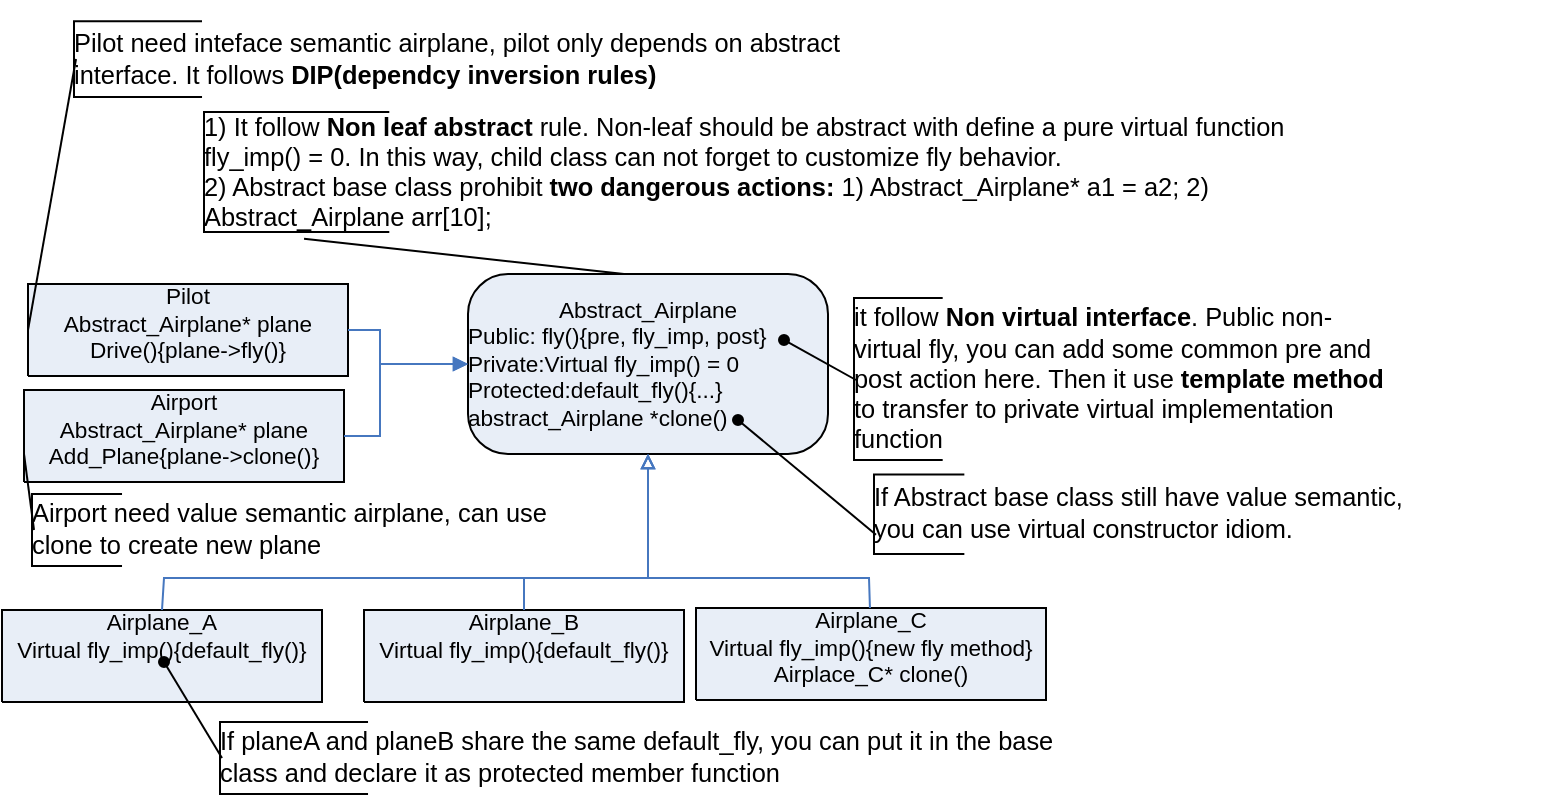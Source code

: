<mxfile version="24.7.7">
  <diagram name="Page-1" id="fh1axtZmVzxSYdbA5Mjn">
    <mxGraphModel dx="1368" dy="1097" grid="1" gridSize="10" guides="1" tooltips="1" connect="1" arrows="1" fold="1" page="1" pageScale="1" pageWidth="850" pageHeight="1100" math="0" shadow="0">
      <root>
        <mxCell id="0" />
        <mxCell id="1" parent="0" />
        <UserObject label="&lt;div style=&quot;font-size: 1px&quot;&gt;&lt;font style=&quot;font-size:11.29px;font-family:Arial;color:#000000;direction:ltr;letter-spacing:0px;line-height:120%;opacity:1&quot;&gt;Pilot&lt;br/&gt;Abstract_Airplane* plane&lt;br/&gt;Drive(){plane-&amp;gt;fly()}&lt;br/&gt;&lt;/font&gt;&lt;/div&gt;" tags="Background" id="XYvnZdJ8ciWCmqt0MnD7-5">
          <mxCell style="verticalAlign=top;align=center;overflow=width;vsdxID=8;fillColor=#e8eef7;gradientColor=none;shape=stencil(nZBLDoAgDERP0z3SIyjew0SURgSD+Lu9kMZoXLhwN9O+tukAlrNpJg1SzDH4QW/URgNYgZTkjA4UkwJUgGXng+6DX1zLfmoymdXo17xh5zmRJ6Q42BWCfc2oJfdAr+Yv+AP9Cb7OJ3H/2JG1HNGz/84klThPVCc=);strokeColor=#000000;points=[[0.5,1,0],[1,0.5,0],[0.5,0,0],[0,0.5,0],[0.5,0.5,0]];labelBackgroundColor=none;rounded=0;html=1;whiteSpace=wrap;" vertex="1" parent="1">
            <mxGeometry x="82" y="275" width="160" height="46" as="geometry" />
          </mxCell>
        </UserObject>
        <UserObject label="&lt;div style=&quot;font-size: 1px&quot;&gt;&lt;font style=&quot;font-size:11.29px;font-family:Arial;color:#000000;direction:ltr;letter-spacing:0px;line-height:120%;opacity:1&quot;&gt;Airplane_A&lt;br/&gt;Virtual fly_imp(){default_fly()}&lt;br/&gt;&lt;/font&gt;&lt;/div&gt;" tags="Background" id="XYvnZdJ8ciWCmqt0MnD7-6">
          <mxCell style="verticalAlign=top;align=center;overflow=width;vsdxID=11;fillColor=#e8eef7;gradientColor=none;shape=stencil(nZBLDoAgDERP0z3SIyjew0SURgSD+Lu9kMZoXLhwN9O+tukAlrNpJg1SzDH4QW/URgNYgZTkjA4UkwJUgGXng+6DX1zLfmoymdXo17xh5zmRJ6Q42BWCfc2oJfdAr+Yv+AP9Cb7OJ3H/2JG1HNGz/84klThPVCc=);strokeColor=#000000;points=[[0.5,1,0],[1,0.5,0],[0.5,0,0],[0,0.5,0],[0.5,0.5,0]];labelBackgroundColor=none;rounded=0;html=1;whiteSpace=wrap;" vertex="1" parent="1">
            <mxGeometry x="69" y="438" width="160" height="46" as="geometry" />
          </mxCell>
        </UserObject>
        <UserObject label="&lt;div style=&quot;font-size: 1px&quot;&gt;&lt;p style=&quot;text-align:center;margin-left:0;margin-right:0;margin-top:0px;margin-bottom:0px;text-indent:0;vertical-align:top;direction:ltr;&quot;&gt;&lt;font style=&quot;font-size:11.29px;font-family:Arial;color:#000000;direction:ltr;letter-spacing:0px;line-height:120%;opacity:1&quot;&gt;Airplane_C&lt;br/&gt;Virtual fly_imp(){new fly method}&lt;/font&gt;&lt;font style=&quot;font-size:11.29px;font-family:Arial;color:#000000;direction:ltr;letter-spacing:0px;line-height:120%;opacity:1&quot;&gt;&lt;br/&gt;&lt;/font&gt;&lt;font style=&quot;font-size:11.29px;font-family:Arial;color:#000000;direction:ltr;letter-spacing:0px;line-height:120%;opacity:1&quot;&gt;Airplace_C* clone()&lt;br/&gt;&lt;/font&gt;&lt;/p&gt;&lt;/div&gt;" tags="Background" id="XYvnZdJ8ciWCmqt0MnD7-7">
          <mxCell style="verticalAlign=top;align=center;overflow=width;vsdxID=12;fillColor=#e8eef7;gradientColor=none;shape=stencil(nZBLDoAgDERP0z3SIyjew0SURgSD+Lu9kMZoXLhwN9O+tukAlrNpJg1SzDH4QW/URgNYgZTkjA4UkwJUgGXng+6DX1zLfmoymdXo17xh5zmRJ6Q42BWCfc2oJfdAr+Yv+AP9Cb7OJ3H/2JG1HNGz/84klThPVCc=);strokeColor=#000000;points=[[1,0.5,0],[0.5,0,0],[0.5,0.5,0],[0.5,0.5,0]];labelBackgroundColor=none;rounded=0;html=1;whiteSpace=wrap;" vertex="1" parent="1">
            <mxGeometry x="416" y="437" width="175" height="46" as="geometry" />
          </mxCell>
        </UserObject>
        <UserObject label="&lt;div style=&quot;font-size: 1px&quot;&gt;&lt;p style=&quot;text-align:center;margin-left:0;margin-right:0;margin-top:0px;margin-bottom:0px;text-indent:0;vertical-align:middle;direction:ltr;&quot;&gt;&lt;font style=&quot;font-size:11.29px;font-family:Arial;color:#000000;direction:ltr;letter-spacing:0px;line-height:120%;opacity:1&quot;&gt;Abstract_Airplane&lt;br/&gt;&lt;/font&gt;&lt;/p&gt;&lt;p style=&quot;text-align:left;margin-left:0;margin-right:0;margin-top:0px;margin-bottom:0px;text-indent:0;vertical-align:middle;direction:ltr;&quot;&gt;&lt;font style=&quot;font-size:11.29px;font-family:Arial;color:#000000;direction:ltr;letter-spacing:0px;line-height:120%;opacity:1&quot;&gt;Public: fly(){pre, fly_imp, post}&lt;br/&gt;Private:Virtual fly_imp() = 0&lt;br/&gt;Protected:default_fly(){...}&lt;/font&gt;&lt;font style=&quot;font-size:11.29px;font-family:Arial;color:#000000;direction:ltr;letter-spacing:0px;line-height:120%;opacity:1&quot;&gt;&lt;br/&gt;&lt;/font&gt;&lt;font style=&quot;font-size:11.29px;font-family:Arial;color:#000000;direction:ltr;letter-spacing:0px;line-height:120%;opacity:1&quot;&gt;abstract_Airplane *clone()&lt;br/&gt;&lt;/font&gt;&lt;/p&gt;&lt;/div&gt;" tags="Background" id="XYvnZdJ8ciWCmqt0MnD7-8">
          <mxCell style="verticalAlign=middle;align=center;overflow=width;vsdxID=15;fillColor=#e8eef7;gradientColor=none;shape=stencil(vVNLDoIwED1Nl5B+FtS14j0aLdBYKRmqyO1tbREViYlGdvN583nTPsTWbSUaiShuLZiD7NTeVohtEKWqriQo6yzEcsTWhQFZgjnV++A3wiO9dTRn3+ES6jhP+cpXUdyHCMH45m8DXMDO5SDCCUkJCXCIeEpT79Ox59Bh6JhlacYjIhEX1SZgrLDK1CEf0VpAKRM3Lym0KJ9SbSdlMwnHDbWq5fzwcb3vCU2PhBejM+7XvwF/QWbuPAuQmfsWP3y1yXnu7/9/Oh+144xRd4XSOsj2Mf+qUxcKGmf5FQ==);strokeColor=#000000;points=[[0.5,0,0],[0.5,0,0],[0.5,0.5,0],[1,0.5,0],[0.5,0.5,0]];labelBackgroundColor=none;rounded=0;html=1;whiteSpace=wrap;" vertex="1" parent="1">
            <mxGeometry x="302" y="270" width="180" height="90" as="geometry" />
          </mxCell>
        </UserObject>
        <UserObject label="&lt;div style=&quot;font-size: 1px&quot;&gt;&lt;font style=&quot;font-size:11.29px;font-family:Arial;color:#000000;direction:ltr;letter-spacing:0px;line-height:120%;opacity:1&quot;&gt;Airplane_B&lt;br/&gt;Virtual fly_imp(){default_fly()}&lt;br/&gt;&lt;/font&gt;&lt;/div&gt;" tags="Background" id="XYvnZdJ8ciWCmqt0MnD7-12">
          <mxCell style="verticalAlign=top;align=center;overflow=width;vsdxID=18;fillColor=#e8eef7;gradientColor=none;shape=stencil(nZBLDoAgDERP0z3SIyjew0SURgSD+Lu9kMZoXLhwN9O+tukAlrNpJg1SzDH4QW/URgNYgZTkjA4UkwJUgGXng+6DX1zLfmoymdXo17xh5zmRJ6Q42BWCfc2oJfdAr+Yv+AP9Cb7OJ3H/2JG1HNGz/84klThPVCc=);strokeColor=#000000;points=[[0.5,1,0],[1,0.5,0],[0.5,0,0],[0,0.5,0],[0.5,0.5,0]];labelBackgroundColor=none;rounded=0;html=1;whiteSpace=wrap;" vertex="1" parent="1">
            <mxGeometry x="250" y="438" width="160" height="46" as="geometry" />
          </mxCell>
        </UserObject>
        <UserObject label="" tags="Flowchart" id="XYvnZdJ8ciWCmqt0MnD7-15">
          <mxCell style="vsdxID=21;rotation=270;fillColor=none;gradientColor=none;strokeColor=none;spacingTop=-1;spacingBottom=-1;spacingLeft=-1;spacingRight=-1;points=[];labelBackgroundColor=none;rounded=0;html=1;whiteSpace=wrap;" vertex="1" parent="1">
            <mxGeometry x="290" y="-50" width="36" height="404" as="geometry" />
          </mxCell>
        </UserObject>
        <mxCell id="XYvnZdJ8ciWCmqt0MnD7-16" value="" style="vsdxID=22;edgeStyle=none;startArrow=none;endArrow=none;startSize=5;endSize=5;strokeColor=#000000;spacingTop=-1;spacingBottom=-1;spacingLeft=-1;spacingRight=-1;verticalAlign=middle;html=1;labelBackgroundColor=none;rounded=0;entryX=0;entryY=0.5;entryDx=0;entryDy=0;entryPerimeter=0;" edge="1" parent="XYvnZdJ8ciWCmqt0MnD7-15" target="XYvnZdJ8ciWCmqt0MnD7-5">
          <mxGeometry x="-174" y="210" relative="1" as="geometry">
            <Array as="points" />
            <mxPoint x="-184" y="212.521" as="sourcePoint" />
            <mxPoint x="-202" y="271.438" as="targetPoint" />
          </mxGeometry>
        </mxCell>
        <mxCell id="XYvnZdJ8ciWCmqt0MnD7-17" value="&lt;div style=&quot;font-size: 1px&quot;&gt;&lt;p style=&quot;text-align:left;margin-left:0;margin-right:0;margin-top:0px;margin-bottom:0px;text-indent:0;vertical-align:middle;direction:ltr;&quot;&gt;&lt;font style=&quot;font-size:12.7px;font-family:Arial;color:#000000;direction:ltr;letter-spacing:0px;line-height:120%;opacity:1&quot;&gt;Pilot &lt;/font&gt;&lt;font style=&quot;font-size:12.7px;font-family:Arial;color:#000000;direction:ltr;letter-spacing:0px;line-height:120%;opacity:1&quot;&gt;need inteface semantic airplane, pilot&lt;/font&gt;&lt;font style=&quot;font-size:12.7px;font-family:Arial;color:#000000;direction:ltr;letter-spacing:0px;line-height:120%;opacity:1&quot;&gt; &lt;/font&gt;&lt;font style=&quot;font-size:12.7px;font-family:Arial;color:#000000;direction:ltr;letter-spacing:0px;line-height:120%;opacity:1&quot;&gt;only&lt;/font&gt;&lt;font style=&quot;font-size:12.7px;font-family:Arial;color:#000000;direction:ltr;letter-spacing:0px;line-height:120%;opacity:1&quot;&gt; depends on abstract interface. It follows &lt;/font&gt;&lt;font style=&quot;font-size:12.7px;font-family:Arial;color:#000000;direction:ltr;letter-spacing:0px;line-height:120%;opacity:1&quot;&gt;&lt;b&gt;DIP(dependcy inversion rules)&lt;/b&gt;&lt;/font&gt;&lt;font style=&quot;font-size:12.7px;font-family:Arial;color:#000000;direction:ltr;letter-spacing:0px;line-height:120%;opacity:1&quot;&gt;&lt;br/&gt;&lt;/font&gt;&lt;/p&gt;&lt;/div&gt;" style="verticalAlign=middle;align=left;overflow=width;vsdxID=23;fillColor=#e8eef7;gradientColor=none;shape=stencil(UzV2Ls5ILEhVNTIoLinKz04tz0wpyVA1dlE1MsrMy0gtyiwBslSNXVWNndPyi1LTi/JL81Ig/IJEkEoQKze/DGRCBUSfoZmemTlIl5FBJUTEAMxzgyjOycxDUmxAnkJDAzxKMR2AphzIQDge4m9kOXSPAoUggWTsCgA=);strokeColor=#000000;spacingTop=-1;spacingBottom=-1;spacingLeft=-1;spacingRight=-1;points=[];labelBackgroundColor=none;rounded=0;html=1;whiteSpace=wrap;" vertex="1" parent="XYvnZdJ8ciWCmqt0MnD7-15">
          <mxGeometry x="-185" y="193.583" width="384" height="37.875" as="geometry" />
        </mxCell>
        <UserObject label="" tags="Flowchart" id="XYvnZdJ8ciWCmqt0MnD7-18">
          <mxCell style="vsdxID=24;rotation=270;fillColor=none;gradientColor=none;strokeColor=none;spacingTop=-1;spacingBottom=-1;spacingLeft=-1;spacingRight=-1;points=[];labelBackgroundColor=none;rounded=0;html=1;whiteSpace=wrap;" vertex="1" parent="1">
            <mxGeometry x="588" y="189" width="81" height="266" as="geometry" />
          </mxCell>
        </UserObject>
        <mxCell id="XYvnZdJ8ciWCmqt0MnD7-19" value="" style="vsdxID=25;edgeStyle=none;startArrow=none;endArrow=oval;startSize=5;endSize=5;strokeColor=#000000;spacingTop=-1;spacingBottom=-1;spacingLeft=-1;spacingRight=-1;verticalAlign=middle;html=1;labelBackgroundColor=none;rounded=0;startFill=0;endFill=1;" edge="1" parent="XYvnZdJ8ciWCmqt0MnD7-18">
          <mxGeometry x="-92" y="174" relative="1" as="geometry">
            <Array as="points" />
            <mxPoint x="-92" y="134" as="sourcePoint" />
            <mxPoint x="-128" y="114" as="targetPoint" />
          </mxGeometry>
        </mxCell>
        <mxCell id="XYvnZdJ8ciWCmqt0MnD7-20" value="&lt;div style=&quot;font-size: 1px&quot;&gt;&lt;p style=&quot;text-align:left;margin-left:0;margin-right:0;margin-top:0px;margin-bottom:0px;text-indent:0;vertical-align:middle;direction:ltr;&quot;&gt;&lt;font style=&quot;font-size:12.7px;font-family:Arial;color:#000000;direction:ltr;letter-spacing:0px;line-height:120%;opacity:1&quot;&gt;it follow&lt;/font&gt;&lt;font style=&quot;font-size:12.7px;font-family:Arial;color:#000000;direction:ltr;letter-spacing:0px;line-height:120%;opacity:1&quot;&gt;&lt;b&gt; Non virtual interface&lt;/b&gt;&lt;/font&gt;&lt;font style=&quot;font-size:12.7px;font-family:Arial;color:#000000;direction:ltr;letter-spacing:0px;line-height:120%;opacity:1&quot;&gt;. Public non-virtual fly, you can add some common pre and post action here. Then it use &lt;/font&gt;&lt;font style=&quot;font-size:12.7px;font-family:Arial;color:#000000;direction:ltr;letter-spacing:0px;line-height:120%;opacity:1&quot;&gt;&lt;b&gt;template method&lt;/b&gt;&lt;/font&gt;&lt;font style=&quot;font-size:12.7px;font-family:Arial;color:#000000;direction:ltr;letter-spacing:0px;line-height:120%;opacity:1&quot;&gt; to transfer to private virtual implementation function&lt;br/&gt;&lt;/font&gt;&lt;/p&gt;&lt;/div&gt;" style="verticalAlign=middle;align=left;overflow=width;vsdxID=26;fillColor=#e8eef7;gradientColor=none;shape=stencil(UzV2Ls5ILEhVNTIoLinKz04tz0wpyVA1dlE1MsrMy0gtyiwBslSNXVWNndPyi1LTi/JL81Ig/IJEkEoQKze/DGRCBUSfoZmemTlIl5FBJUTEAMxzgyjOycxDUmxAnkJDAzxKMR2AphzIQDge4m9kOXSPAoUggWTsCgA=);strokeColor=#000000;spacingTop=-1;spacingBottom=-1;spacingLeft=-1;spacingRight=-1;points=[];labelBackgroundColor=none;rounded=0;html=1;whiteSpace=wrap;" vertex="1" parent="XYvnZdJ8ciWCmqt0MnD7-18">
          <mxGeometry x="-93" y="93" width="266" height="81" as="geometry" />
        </mxCell>
        <UserObject label="" tags="Flowchart" id="XYvnZdJ8ciWCmqt0MnD7-21">
          <mxCell style="vsdxID=27;rotation=270;fillColor=none;gradientColor=none;strokeColor=none;spacingTop=-1;spacingBottom=-1;spacingLeft=-1;spacingRight=-1;points=[];labelBackgroundColor=none;rounded=0;html=1;whiteSpace=wrap;" vertex="1" parent="1">
            <mxGeometry x="383" y="290" width="36" height="444" as="geometry" />
          </mxCell>
        </UserObject>
        <mxCell id="XYvnZdJ8ciWCmqt0MnD7-22" value="" style="vsdxID=28;edgeStyle=none;startArrow=none;endArrow=oval;startSize=5;endSize=5;strokeColor=#000000;spacingTop=-1;spacingBottom=-1;spacingLeft=-1;spacingRight=-1;verticalAlign=middle;html=1;labelBackgroundColor=none;rounded=0;startFill=0;endFill=1;" edge="1" parent="XYvnZdJ8ciWCmqt0MnD7-21">
          <mxGeometry x="-204" y="240" relative="1" as="geometry">
            <Array as="points" />
            <mxPoint x="-204" y="222" as="sourcePoint" />
            <mxPoint x="-233" y="174" as="targetPoint" />
          </mxGeometry>
        </mxCell>
        <mxCell id="XYvnZdJ8ciWCmqt0MnD7-23" value="&lt;div style=&quot;font-size: 1px&quot;&gt;&lt;p style=&quot;text-align:left;margin-left:0;margin-right:0;margin-top:0px;margin-bottom:0px;text-indent:0;vertical-align:middle;direction:ltr;&quot;&gt;&lt;font style=&quot;font-size:12.7px;font-family:Arial;color:#000000;direction:ltr;letter-spacing:0px;line-height:120%;opacity:1&quot;&gt;If planeA and planeB share the same default_fly, you can put it in the base class and declare it as protected member function&lt;br/&gt;&lt;/font&gt;&lt;/p&gt;&lt;/div&gt;" style="verticalAlign=middle;align=left;overflow=width;vsdxID=29;fillColor=#e8eef7;gradientColor=none;shape=stencil(UzV2Ls5ILEhVNTIoLinKz04tz0wpyVA1dlE1MsrMy0gtyiwBslSNXVWNndPyi1LTi/JL81Ig/IJEkEoQKze/DGRCBUSfoZmemTlIl5FBJUTEAMxzgyjOycxDUmxAnkJDAzxKMR2AphzIQDge4m9kOXSPAoUggWTsCgA=);strokeColor=#000000;spacingTop=-1;spacingBottom=-1;spacingLeft=-1;spacingRight=-1;points=[];labelBackgroundColor=none;rounded=0;html=1;whiteSpace=wrap;" vertex="1" parent="XYvnZdJ8ciWCmqt0MnD7-21">
          <mxGeometry x="-205" y="204" width="444" height="36" as="geometry" />
        </mxCell>
        <UserObject label="" tags="Flowchart" id="XYvnZdJ8ciWCmqt0MnD7-24">
          <mxCell style="vsdxID=30;rotation=270;fillColor=none;gradientColor=none;strokeColor=none;spacingTop=-1;spacingBottom=-1;spacingLeft=-1;spacingRight=-1;points=[];labelBackgroundColor=none;rounded=0;html=1;whiteSpace=wrap;" vertex="1" parent="1">
            <mxGeometry x="626" y="230" width="150" height="292" as="geometry" />
          </mxCell>
        </UserObject>
        <mxCell id="XYvnZdJ8ciWCmqt0MnD7-25" value="" style="vsdxID=31;edgeStyle=none;startArrow=none;endArrow=oval;startSize=5;endSize=5;strokeColor=#000000;spacingTop=-1;spacingBottom=-1;spacingLeft=-1;spacingRight=-1;verticalAlign=middle;html=1;labelBackgroundColor=none;rounded=0;startFill=0;endFill=1;" edge="1" parent="XYvnZdJ8ciWCmqt0MnD7-24">
          <mxGeometry x="-100" y="152" relative="1" as="geometry">
            <Array as="points" />
            <mxPoint x="-120" y="170.333" as="sourcePoint" />
            <mxPoint x="-189" y="113" as="targetPoint" />
          </mxGeometry>
        </mxCell>
        <mxCell id="XYvnZdJ8ciWCmqt0MnD7-26" value="&lt;div style=&quot;font-size: 1px&quot;&gt;&lt;p style=&quot;text-align:left;margin-left:0;margin-right:0;margin-top:0px;margin-bottom:0px;text-indent:0;vertical-align:middle;direction:ltr;&quot;&gt;&lt;font style=&quot;font-size:12.7px;font-family:Arial;color:#000000;direction:ltr;letter-spacing:0px;line-height:120%;opacity:1&quot;&gt;If Abstract base class still have value semantic, you can use virtual constructor idiom.&lt;/font&gt;&lt;font style=&quot;font-size:12.7px;font-family:Arial;color:#000000;direction:ltr;letter-spacing:0px;line-height:120%;opacity:1&quot;&gt;&lt;br/&gt;&lt;/font&gt;&lt;/p&gt;&lt;/div&gt;" style="verticalAlign=middle;align=left;overflow=width;vsdxID=32;fillColor=#e8eef7;gradientColor=none;shape=stencil(UzV2Ls5ILEhVNTIoLinKz04tz0wpyVA1dlE1MsrMy0gtyiwBslSNXVWNndPyi1LTi/JL81Ig/IJEkEoQKze/DGRCBUSfoZmemTlIl5FBJUTEAMxzgyjOycxDUmxAnkJDAzxKMR2AphzIQDge4m9kOXSPAoUggWTsCgA=);strokeColor=#000000;spacingTop=-1;spacingBottom=-1;spacingLeft=-1;spacingRight=-1;points=[];labelBackgroundColor=none;rounded=0;html=1;whiteSpace=wrap;" vertex="1" parent="XYvnZdJ8ciWCmqt0MnD7-24">
          <mxGeometry x="-121" y="140.21" width="271" height="39.79" as="geometry" />
        </mxCell>
        <UserObject label="&lt;div style=&quot;font-size: 1px&quot;&gt;&lt;p style=&quot;text-align:center;margin-left:0;margin-right:0;margin-top:0px;margin-bottom:0px;text-indent:0;vertical-align:top;direction:ltr;&quot;&gt;&lt;font style=&quot;font-size:11.29px;font-family:Arial;color:#000000;direction:ltr;letter-spacing:0px;line-height:120%;opacity:1&quot;&gt;Airport&lt;br/&gt;&lt;/font&gt;&lt;font style=&quot;font-size:11.29px;font-family:Arial;color:#000000;direction:ltr;letter-spacing:0px;line-height:120%;opacity:1&quot;&gt;Abstract_Airplane* plane&lt;br/&gt;&lt;/font&gt;&lt;font style=&quot;font-size:11.29px;font-family:Arial;color:#000000;direction:ltr;letter-spacing:0px;line-height:120%;opacity:1&quot;&gt;Add_Plane&lt;/font&gt;&lt;font style=&quot;font-size:11.29px;font-family:Arial;color:#000000;direction:ltr;letter-spacing:0px;line-height:120%;opacity:1&quot;&gt;{plane-&amp;gt;&lt;/font&gt;&lt;font style=&quot;font-size:11.29px;font-family:Arial;color:#000000;direction:ltr;letter-spacing:0px;line-height:120%;opacity:1&quot;&gt;clone()&lt;/font&gt;&lt;font style=&quot;font-size:11.29px;font-family:Arial;color:#000000;direction:ltr;letter-spacing:0px;line-height:120%;opacity:1&quot;&gt;}&lt;br/&gt;&lt;/font&gt;&lt;/p&gt;&lt;/div&gt;" tags="Background" id="XYvnZdJ8ciWCmqt0MnD7-27">
          <mxCell style="verticalAlign=top;align=center;overflow=width;vsdxID=33;fillColor=#e8eef7;gradientColor=none;shape=stencil(nZBLDoAgDERP0z3SIyjew0SURgSD+Lu9kMZoXLhwN9O+tukAlrNpJg1SzDH4QW/URgNYgZTkjA4UkwJUgGXng+6DX1zLfmoymdXo17xh5zmRJ6Q42BWCfc2oJfdAr+Yv+AP9Cb7OJ3H/2JG1HNGz/84klThPVCc=);strokeColor=#000000;points=[[0.5,1,0],[1,0.5,0],[0.5,0,0],[0,0.5,0],[0.5,0.5,0]];labelBackgroundColor=none;rounded=0;html=1;whiteSpace=wrap;" vertex="1" parent="1">
            <mxGeometry x="80" y="328" width="160" height="46" as="geometry" />
          </mxCell>
        </UserObject>
        <UserObject label="" tags="Flowchart" id="XYvnZdJ8ciWCmqt0MnD7-28">
          <mxCell style="vsdxID=35;rotation=270;fillColor=none;gradientColor=none;strokeColor=none;spacingTop=-1;spacingBottom=-1;spacingLeft=-1;spacingRight=-1;points=[];labelBackgroundColor=none;rounded=0;html=1;whiteSpace=wrap;" vertex="1" parent="1">
            <mxGeometry x="202" y="263" width="36" height="270" as="geometry" />
          </mxCell>
        </UserObject>
        <mxCell id="XYvnZdJ8ciWCmqt0MnD7-29" value="" style="vsdxID=36;edgeStyle=none;startArrow=none;endArrow=none;startSize=5;endSize=5;strokeColor=#000000;spacingTop=-1;spacingBottom=-1;spacingLeft=-1;spacingRight=-1;verticalAlign=middle;html=1;labelBackgroundColor=none;rounded=0;" edge="1" parent="XYvnZdJ8ciWCmqt0MnD7-28">
          <mxGeometry x="-117" y="153" relative="1" as="geometry">
            <Array as="points" />
            <mxPoint x="-117" y="135" as="sourcePoint" />
            <mxPoint x="-122" y="97" as="targetPoint" />
          </mxGeometry>
        </mxCell>
        <mxCell id="XYvnZdJ8ciWCmqt0MnD7-30" value="&lt;div style=&quot;font-size: 1px&quot;&gt;&lt;p style=&quot;text-align:left;margin-left:0;margin-right:0;margin-top:0px;margin-bottom:0px;text-indent:0;vertical-align:middle;direction:ltr;&quot;&gt;&lt;font style=&quot;font-size:12.7px;font-family:Arial;color:#000000;direction:ltr;letter-spacing:0px;line-height:120%;opacity:1&quot;&gt;Airport need value semantic airplane, can use clone to create new plane&lt;br/&gt;&lt;/font&gt;&lt;/p&gt;&lt;/div&gt;" style="verticalAlign=middle;align=left;overflow=width;vsdxID=37;fillColor=#e8eef7;gradientColor=none;shape=stencil(UzV2Ls5ILEhVNTIoLinKz04tz0wpyVA1dlE1MsrMy0gtyiwBslSNXVWNndPyi1LTi/JL81Ig/IJEkEoQKze/DGRCBUSfoZmemTlIl5FBJUTEAMxzgyjOycxDUmxAnkJDAzxKMR2AphzIQDge4m9kOXSPAoUggWTsCgA=);strokeColor=#000000;spacingTop=-1;spacingBottom=-1;spacingLeft=-1;spacingRight=-1;points=[];labelBackgroundColor=none;rounded=0;html=1;whiteSpace=wrap;" vertex="1" parent="XYvnZdJ8ciWCmqt0MnD7-28">
          <mxGeometry x="-118" y="117" width="270" height="36" as="geometry" />
        </mxCell>
        <UserObject label="" tags="Connector" id="XYvnZdJ8ciWCmqt0MnD7-31">
          <mxCell style="vsdxID=14;edgeStyle=none;startArrow=none;endArrow=block;startSize=5;endSize=5;strokeColor=#4677bf;spacingTop=0;spacingBottom=0;spacingLeft=0;spacingRight=0;verticalAlign=middle;html=1;labelBackgroundColor=#FFFFFF;rounded=0;exitX=1;exitY=0.5;exitDx=0;exitDy=0;exitPerimeter=0;entryX=0;entryY=0.5;entryDx=0;entryDy=0;entryPerimeter=0;" edge="1" parent="1" source="XYvnZdJ8ciWCmqt0MnD7-5" target="XYvnZdJ8ciWCmqt0MnD7-8">
            <mxGeometry relative="1" as="geometry">
              <mxPoint x="-1" as="offset" />
              <Array as="points">
                <mxPoint x="258" y="298" />
                <mxPoint x="258" y="315" />
              </Array>
            </mxGeometry>
          </mxCell>
        </UserObject>
        <UserObject label="" tags="Connector" id="XYvnZdJ8ciWCmqt0MnD7-32">
          <mxCell style="vsdxID=13;edgeStyle=none;startFill=0;startArrow=block;endArrow=none;startSize=5;endSize=5;strokeColor=#4677bf;spacingTop=0;spacingBottom=0;spacingLeft=0;spacingRight=0;verticalAlign=middle;html=1;labelBackgroundColor=#FFFFFF;rounded=0;exitX=0.5;exitY=1;exitDx=0;exitDy=0;exitPerimeter=0;entryX=0.497;entryY=0;entryDx=0;entryDy=0;entryPerimeter=0;" edge="1" parent="1" source="XYvnZdJ8ciWCmqt0MnD7-8" target="XYvnZdJ8ciWCmqt0MnD7-7">
            <mxGeometry relative="1" as="geometry">
              <mxPoint x="-1" as="offset" />
              <Array as="points">
                <mxPoint x="392" y="422" />
                <mxPoint x="502.5" y="422" />
              </Array>
            </mxGeometry>
          </mxCell>
        </UserObject>
        <UserObject label="" tags="Connector" id="XYvnZdJ8ciWCmqt0MnD7-33">
          <mxCell style="vsdxID=10;edgeStyle=none;startFill=0;startArrow=block;endArrow=none;startSize=5;endSize=5;strokeColor=#4677bf;spacingTop=0;spacingBottom=0;spacingLeft=0;spacingRight=0;verticalAlign=middle;html=1;labelBackgroundColor=#FFFFFF;rounded=0;exitX=0.5;exitY=1;exitDx=0;exitDy=0;exitPerimeter=0;entryX=0.5;entryY=0;entryDx=0;entryDy=0;entryPerimeter=0;" edge="1" parent="1" source="XYvnZdJ8ciWCmqt0MnD7-8" target="XYvnZdJ8ciWCmqt0MnD7-6">
            <mxGeometry relative="1" as="geometry">
              <mxPoint as="offset" />
              <Array as="points">
                <mxPoint x="392" y="422" />
                <mxPoint x="150" y="422" />
              </Array>
            </mxGeometry>
          </mxCell>
        </UserObject>
        <UserObject label="" tags="Connector" id="XYvnZdJ8ciWCmqt0MnD7-37">
          <mxCell style="vsdxID=34;edgeStyle=none;startArrow=none;endArrow=block;startSize=5;endSize=5;strokeColor=#4677bf;spacingTop=0;spacingBottom=0;spacingLeft=0;spacingRight=0;verticalAlign=middle;html=1;labelBackgroundColor=#FFFFFF;rounded=0;exitX=1;exitY=0.5;exitDx=0;exitDy=0;exitPerimeter=0;entryX=0;entryY=0.5;entryDx=0;entryDy=0;entryPerimeter=0;" edge="1" parent="1" source="XYvnZdJ8ciWCmqt0MnD7-27" target="XYvnZdJ8ciWCmqt0MnD7-8">
            <mxGeometry relative="1" as="geometry">
              <mxPoint as="offset" />
              <Array as="points">
                <mxPoint x="258" y="351" />
                <mxPoint x="258" y="330" />
                <mxPoint x="258" y="315" />
              </Array>
            </mxGeometry>
          </mxCell>
        </UserObject>
        <UserObject label="" tags="Connector" id="XYvnZdJ8ciWCmqt0MnD7-38">
          <mxCell style="vsdxID=19;edgeStyle=none;startFill=0;startArrow=block;endArrow=none;startSize=5;endSize=5;strokeColor=#4677bf;spacingTop=0;spacingBottom=0;spacingLeft=0;spacingRight=0;verticalAlign=middle;html=1;labelBackgroundColor=#FFFFFF;rounded=0;exitX=0.5;exitY=1;exitDx=0;exitDy=0;exitPerimeter=0;entryX=0.5;entryY=0;entryDx=0;entryDy=0;entryPerimeter=0;" edge="1" parent="1" source="XYvnZdJ8ciWCmqt0MnD7-8" target="XYvnZdJ8ciWCmqt0MnD7-12">
            <mxGeometry relative="1" as="geometry">
              <mxPoint as="offset" />
              <Array as="points">
                <mxPoint x="392" y="422" />
                <mxPoint x="330" y="422" />
              </Array>
            </mxGeometry>
          </mxCell>
        </UserObject>
        <mxCell id="XYvnZdJ8ciWCmqt0MnD7-11" value="&lt;div style=&quot;font-size: 1px&quot;&gt;&lt;p style=&quot;text-align:left;margin-left:0;margin-right:0;margin-top:0px;margin-bottom:0px;text-indent:0;vertical-align:middle;direction:ltr;&quot;&gt;&lt;font style=&quot;font-size:12.7px;font-family:Arial;color:#000000;direction:ltr;letter-spacing:0px;line-height:120%;opacity:1&quot;&gt;1) &lt;/font&gt;&lt;font style=&quot;font-size:12.7px;font-family:Arial;color:#000000;direction:ltr;letter-spacing:0px;line-height:120%;opacity:1&quot;&gt;It follow &lt;/font&gt;&lt;font style=&quot;font-size:12.7px;font-family:Arial;color:#000000;direction:ltr;letter-spacing:0px;line-height:120%;opacity:1&quot;&gt;&lt;b&gt;Non leaf abstract&lt;/b&gt;&lt;/font&gt;&lt;font style=&quot;font-size:12.7px;font-family:Arial;color:#000000;direction:ltr;letter-spacing:0px;line-height:120%;opacity:1&quot;&gt; rule.  Non-leaf should be abstract with define a pure virtual function fly_imp() = 0. In this way, child class can not forget to customize fly behavior&lt;/font&gt;&lt;font style=&quot;font-size:12.7px;font-family:Arial;color:#000000;direction:ltr;letter-spacing:0px;line-height:120%;opacity:1&quot;&gt;.&lt;/font&gt;&lt;/p&gt;&lt;p style=&quot;text-align:left;margin-left:0;margin-right:0;margin-top:0px;margin-bottom:0px;text-indent:0;vertical-align:middle;direction:ltr;&quot;&gt;&lt;font style=&quot;font-size:12.7px;font-family:Arial;color:#000000;direction:ltr;letter-spacing:0px;line-height:120%;opacity:1&quot;&gt;2) Abstract base class prohibit &lt;/font&gt;&lt;font style=&quot;font-size:12.7px;font-family:Arial;color:#000000;direction:ltr;letter-spacing:0px;line-height:120%;opacity:1&quot;&gt;&lt;b&gt;two dangerous actions:&lt;/b&gt;&lt;/font&gt;&lt;font style=&quot;font-size:12.7px;font-family:Arial;color:#000000;direction:ltr;letter-spacing:0px;line-height:120%;opacity:1&quot;&gt; 1) Abstract_Airplane* a1 = a2; 2) Abstract_Airplane arr[10];&lt;/font&gt;&lt;font style=&quot;font-size:12.7px;font-family:Arial;color:#000000;direction:ltr;letter-spacing:0px;line-height:120%;opacity:1&quot;&gt;&lt;br&gt;&lt;/font&gt;&lt;/p&gt;&lt;/div&gt;" style="verticalAlign=middle;align=left;overflow=width;vsdxID=17;fillColor=#e8eef7;gradientColor=none;shape=stencil(UzV2Ls5ILEhVNTIoLinKz04tz0wpyVA1dlE1MsrMy0gtyiwBslSNXVWNndPyi1LTi/JL81Ig/IJEkEoQKze/DGRCBUSfoZmemTlIl5FBJUTEAMxzgyjOycxDUmxAnkJDAzxKMR2AphzIQDge4m9kOXSPAoUggWTsCgA=);strokeColor=#000000;spacingTop=-1;spacingBottom=-1;spacingLeft=-1;spacingRight=-1;points=[];labelBackgroundColor=none;rounded=0;html=1;whiteSpace=wrap;" vertex="1" parent="1">
          <mxGeometry x="170" y="189" width="555.76" height="60" as="geometry" />
        </mxCell>
        <mxCell id="XYvnZdJ8ciWCmqt0MnD7-39" value="" style="endArrow=none;html=1;rounded=0;entryX=0.09;entryY=1.056;entryDx=0;entryDy=0;entryPerimeter=0;" edge="1" parent="1" target="XYvnZdJ8ciWCmqt0MnD7-11">
          <mxGeometry width="50" height="50" relative="1" as="geometry">
            <mxPoint x="380" y="270" as="sourcePoint" />
            <mxPoint x="430" y="220" as="targetPoint" />
          </mxGeometry>
        </mxCell>
      </root>
    </mxGraphModel>
  </diagram>
</mxfile>
